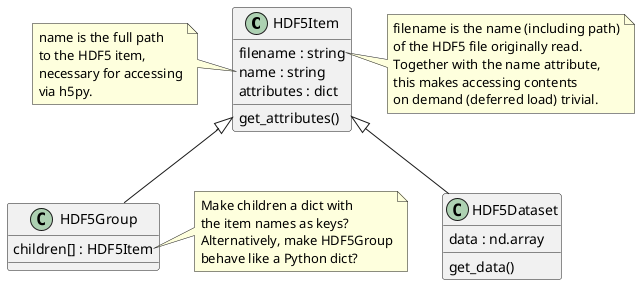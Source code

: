 @startuml
'https://plantuml.com/class-diagram

class HDF5Item {
    filename : string
    name : string
    attributes : dict
    get_attributes()
}

note right of HDF5Item::filename {
    filename is the name (including path)
    of the HDF5 file originally read.
    Together with the name attribute,
    this makes accessing contents
    on demand (deferred load) trivial.
}

note left of HDF5Item::name {
    name is the full path
    to the HDF5 item,
    necessary for accessing
    via h5py.
}

class HDF5Group extends HDF5Item {
    children[] : HDF5Item
}

note right of HDF5Group::children {
    Make children a dict with
    the item names as keys?
    Alternatively, make HDF5Group
    behave like a Python dict?
}

class HDF5Dataset extends HDF5Item {
    data : nd.array
    get_data()
}

@enduml